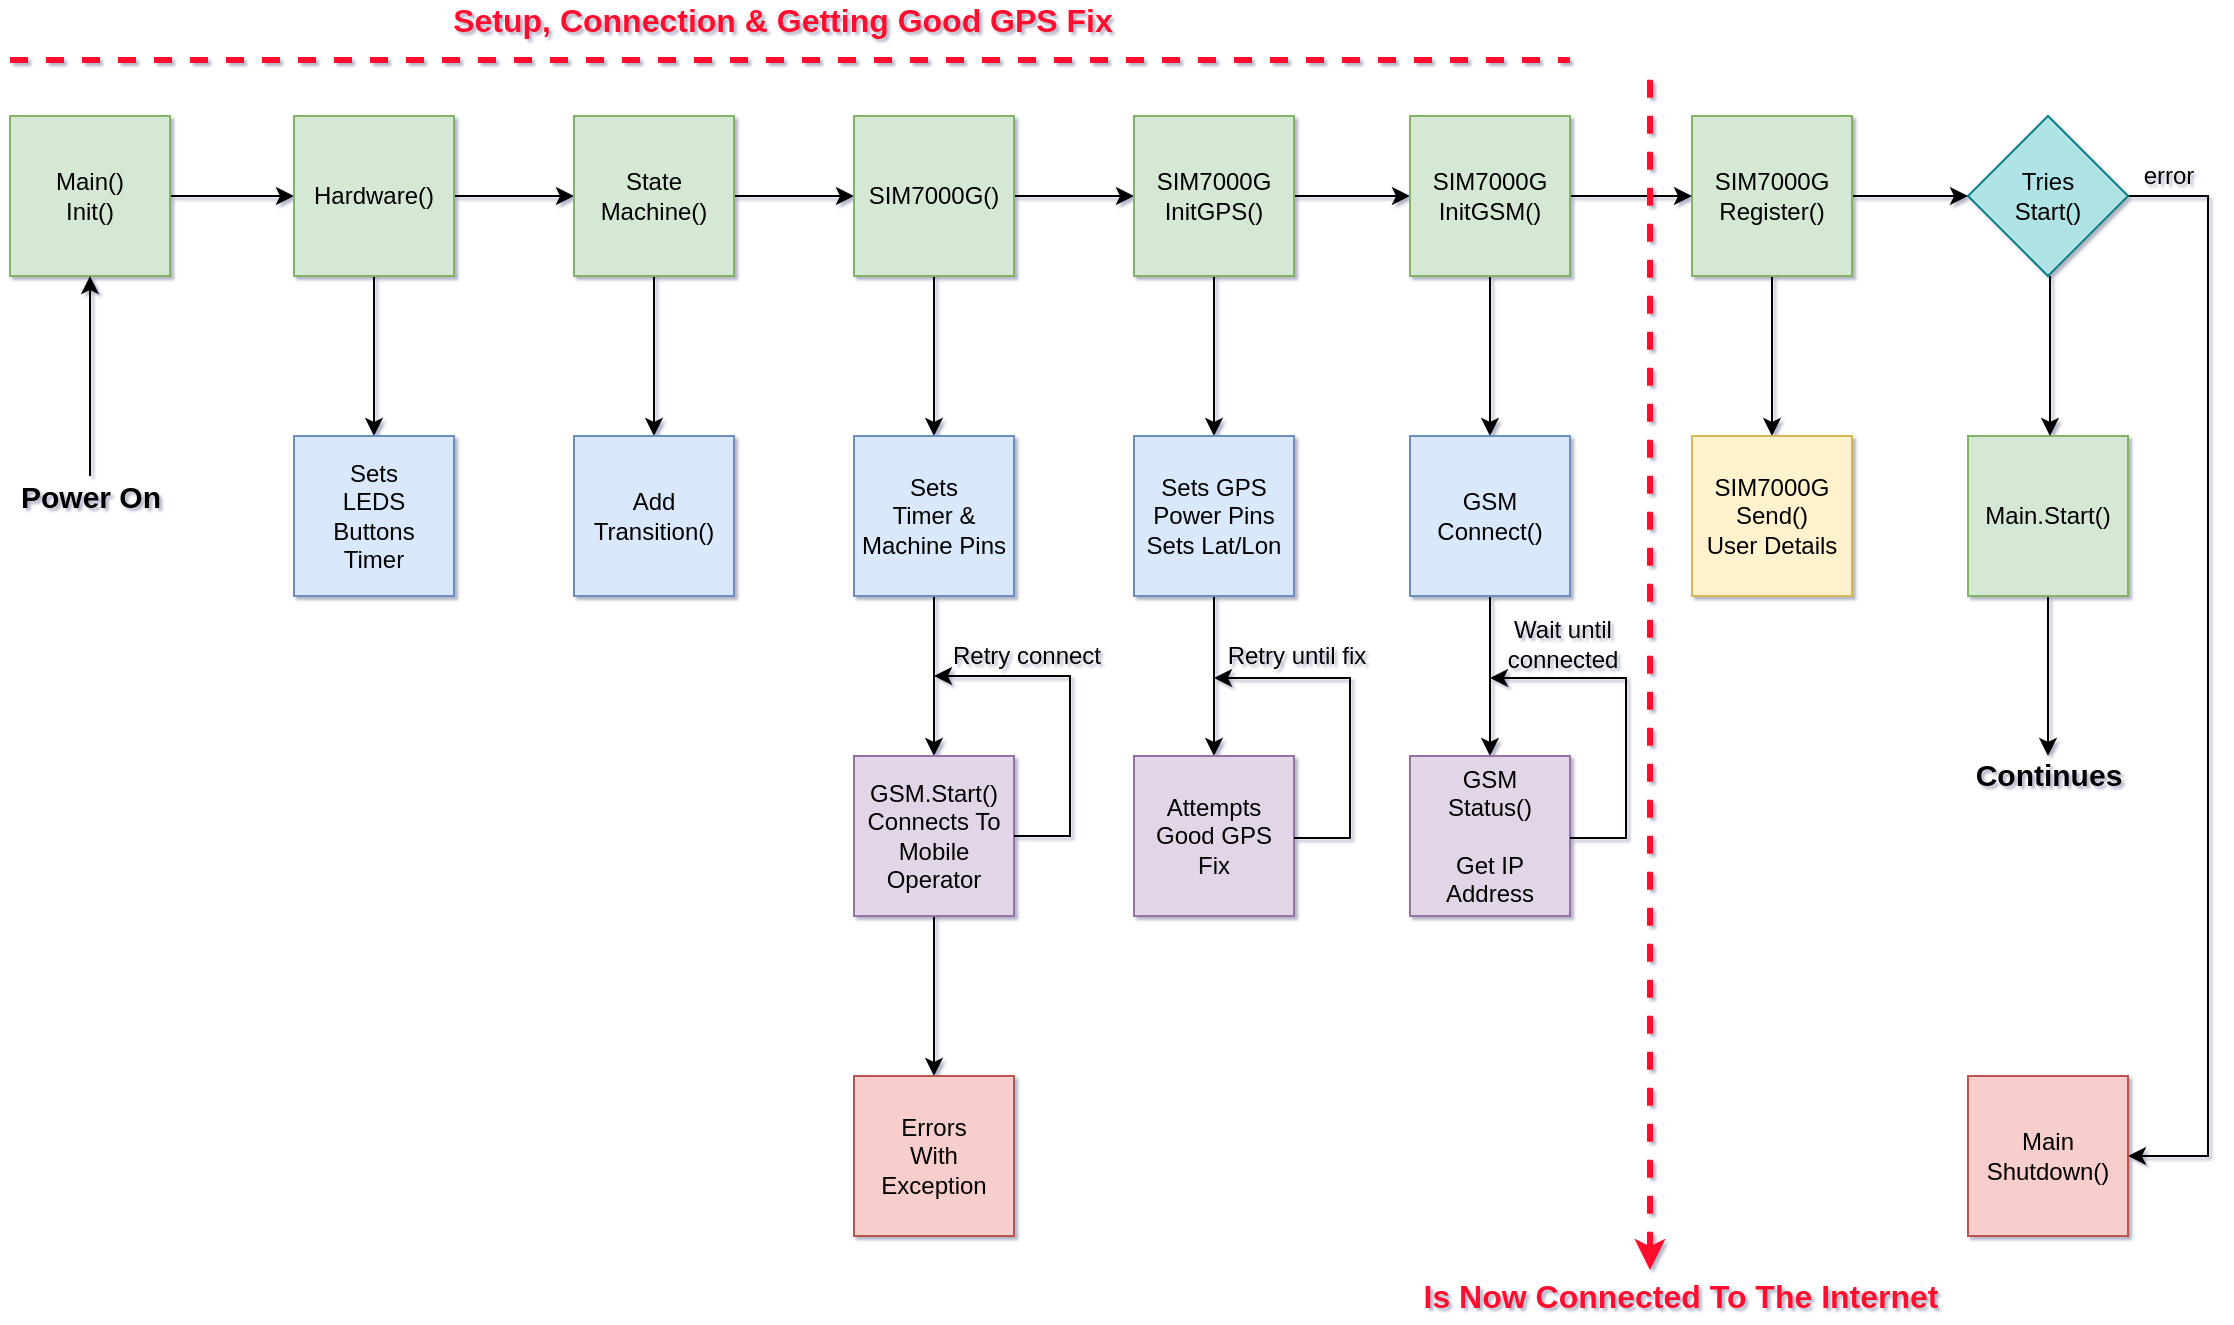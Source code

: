 <mxfile version="16.5.1" type="device"><diagram id="YP6MfUQKKnNm2DwwdcMG" name="Page-1"><mxGraphModel dx="1368" dy="878" grid="1" gridSize="10" guides="1" tooltips="1" connect="1" arrows="1" fold="1" page="1" pageScale="1" pageWidth="1169" pageHeight="827" math="0" shadow="1"><root><mxCell id="0"/><mxCell id="1" parent="0"/><mxCell id="U00drlHAvI_l8ygT_lff-9" style="edgeStyle=orthogonalEdgeStyle;rounded=0;orthogonalLoop=1;jettySize=auto;html=1;entryX=0;entryY=0.5;entryDx=0;entryDy=0;" parent="1" source="U00drlHAvI_l8ygT_lff-1" target="U00drlHAvI_l8ygT_lff-7" edge="1"><mxGeometry relative="1" as="geometry"/></mxCell><mxCell id="U00drlHAvI_l8ygT_lff-1" value="Main()&lt;br&gt;Init()" style="whiteSpace=wrap;html=1;aspect=fixed;fillColor=#d5e8d4;strokeColor=#82b366;" parent="1" vertex="1"><mxGeometry x="40" y="88" width="80" height="80" as="geometry"/></mxCell><mxCell id="U00drlHAvI_l8ygT_lff-42" style="edgeStyle=orthogonalEdgeStyle;rounded=0;orthogonalLoop=1;jettySize=auto;html=1;" parent="1" source="U00drlHAvI_l8ygT_lff-2" edge="1"><mxGeometry relative="1" as="geometry"><mxPoint x="1059" y="408" as="targetPoint"/></mxGeometry></mxCell><mxCell id="U00drlHAvI_l8ygT_lff-2" value="Main.Start()" style="whiteSpace=wrap;html=1;aspect=fixed;fillColor=#d5e8d4;strokeColor=#82b366;" parent="1" vertex="1"><mxGeometry x="1019" y="248" width="80" height="80" as="geometry"/></mxCell><mxCell id="U00drlHAvI_l8ygT_lff-4" style="edgeStyle=orthogonalEdgeStyle;rounded=0;orthogonalLoop=1;jettySize=auto;html=1;entryX=0.5;entryY=0;entryDx=0;entryDy=0;" parent="1" edge="1"><mxGeometry relative="1" as="geometry"><mxPoint x="1060" y="168" as="sourcePoint"/><mxPoint x="1060" y="248" as="targetPoint"/></mxGeometry></mxCell><mxCell id="U00drlHAvI_l8ygT_lff-35" style="edgeStyle=orthogonalEdgeStyle;rounded=0;orthogonalLoop=1;jettySize=auto;html=1;entryX=1;entryY=0.5;entryDx=0;entryDy=0;" parent="1" source="U00drlHAvI_l8ygT_lff-3" target="U00drlHAvI_l8ygT_lff-34" edge="1"><mxGeometry relative="1" as="geometry"><Array as="points"><mxPoint x="1139" y="128"/><mxPoint x="1139" y="608"/></Array></mxGeometry></mxCell><mxCell id="U00drlHAvI_l8ygT_lff-3" value="Tries&lt;br&gt;Start()" style="rhombus;whiteSpace=wrap;html=1;fillColor=#b0e3e6;strokeColor=#0e8088;" parent="1" vertex="1"><mxGeometry x="1019" y="88" width="80" height="80" as="geometry"/></mxCell><mxCell id="U00drlHAvI_l8ygT_lff-6" value="error" style="text;html=1;align=center;verticalAlign=middle;resizable=0;points=[];autosize=1;strokeColor=none;fillColor=none;" parent="1" vertex="1"><mxGeometry x="1099" y="108" width="40" height="20" as="geometry"/></mxCell><mxCell id="U00drlHAvI_l8ygT_lff-10" style="edgeStyle=orthogonalEdgeStyle;rounded=0;orthogonalLoop=1;jettySize=auto;html=1;" parent="1" source="U00drlHAvI_l8ygT_lff-7" target="U00drlHAvI_l8ygT_lff-8" edge="1"><mxGeometry relative="1" as="geometry"/></mxCell><mxCell id="U00drlHAvI_l8ygT_lff-14" style="edgeStyle=orthogonalEdgeStyle;rounded=0;orthogonalLoop=1;jettySize=auto;html=1;entryX=0;entryY=0.5;entryDx=0;entryDy=0;" parent="1" source="U00drlHAvI_l8ygT_lff-7" target="U00drlHAvI_l8ygT_lff-11" edge="1"><mxGeometry relative="1" as="geometry"/></mxCell><mxCell id="U00drlHAvI_l8ygT_lff-7" value="Hardware()" style="whiteSpace=wrap;html=1;aspect=fixed;fillColor=#d5e8d4;strokeColor=#82b366;" parent="1" vertex="1"><mxGeometry x="182" y="88" width="80" height="80" as="geometry"/></mxCell><mxCell id="U00drlHAvI_l8ygT_lff-8" value="Sets&lt;br&gt;LEDS&lt;br&gt;Buttons&lt;br&gt;Timer" style="whiteSpace=wrap;html=1;aspect=fixed;fillColor=#dae8fc;strokeColor=#6c8ebf;" parent="1" vertex="1"><mxGeometry x="182" y="248" width="80" height="80" as="geometry"/></mxCell><mxCell id="U00drlHAvI_l8ygT_lff-13" style="edgeStyle=orthogonalEdgeStyle;rounded=0;orthogonalLoop=1;jettySize=auto;html=1;entryX=0.5;entryY=0;entryDx=0;entryDy=0;" parent="1" source="U00drlHAvI_l8ygT_lff-11" target="U00drlHAvI_l8ygT_lff-12" edge="1"><mxGeometry relative="1" as="geometry"/></mxCell><mxCell id="U00drlHAvI_l8ygT_lff-16" style="edgeStyle=orthogonalEdgeStyle;rounded=0;orthogonalLoop=1;jettySize=auto;html=1;entryX=0;entryY=0.5;entryDx=0;entryDy=0;" parent="1" source="U00drlHAvI_l8ygT_lff-11" target="U00drlHAvI_l8ygT_lff-15" edge="1"><mxGeometry relative="1" as="geometry"/></mxCell><mxCell id="U00drlHAvI_l8ygT_lff-11" value="State&lt;br&gt;Machine()" style="whiteSpace=wrap;html=1;aspect=fixed;fillColor=#d5e8d4;strokeColor=#82b366;" parent="1" vertex="1"><mxGeometry x="322" y="88" width="80" height="80" as="geometry"/></mxCell><mxCell id="U00drlHAvI_l8ygT_lff-12" value="Add&lt;br&gt;Transition()" style="whiteSpace=wrap;html=1;aspect=fixed;fillColor=#dae8fc;strokeColor=#6c8ebf;" parent="1" vertex="1"><mxGeometry x="322" y="248" width="80" height="80" as="geometry"/></mxCell><mxCell id="U00drlHAvI_l8ygT_lff-24" style="edgeStyle=orthogonalEdgeStyle;rounded=0;orthogonalLoop=1;jettySize=auto;html=1;exitX=0.5;exitY=1;exitDx=0;exitDy=0;entryX=0.5;entryY=0;entryDx=0;entryDy=0;" parent="1" source="U00drlHAvI_l8ygT_lff-15" target="U00drlHAvI_l8ygT_lff-17" edge="1"><mxGeometry relative="1" as="geometry"/></mxCell><mxCell id="U00drlHAvI_l8ygT_lff-26" style="edgeStyle=orthogonalEdgeStyle;rounded=0;orthogonalLoop=1;jettySize=auto;html=1;entryX=0;entryY=0.5;entryDx=0;entryDy=0;" parent="1" source="U00drlHAvI_l8ygT_lff-15" target="U00drlHAvI_l8ygT_lff-25" edge="1"><mxGeometry relative="1" as="geometry"/></mxCell><mxCell id="U00drlHAvI_l8ygT_lff-15" value="SIM7000G()" style="whiteSpace=wrap;html=1;aspect=fixed;fillColor=#d5e8d4;strokeColor=#82b366;" parent="1" vertex="1"><mxGeometry x="462" y="88" width="80" height="80" as="geometry"/></mxCell><mxCell id="U00drlHAvI_l8ygT_lff-19" style="edgeStyle=orthogonalEdgeStyle;rounded=0;orthogonalLoop=1;jettySize=auto;html=1;entryX=0.5;entryY=0;entryDx=0;entryDy=0;" parent="1" source="U00drlHAvI_l8ygT_lff-17" target="U00drlHAvI_l8ygT_lff-18" edge="1"><mxGeometry relative="1" as="geometry"/></mxCell><mxCell id="U00drlHAvI_l8ygT_lff-17" value="Sets&lt;br&gt;Timer &amp;amp;&lt;br&gt;Machine Pins" style="whiteSpace=wrap;html=1;aspect=fixed;fillColor=#dae8fc;strokeColor=#6c8ebf;" parent="1" vertex="1"><mxGeometry x="462" y="248" width="80" height="80" as="geometry"/></mxCell><mxCell id="U00drlHAvI_l8ygT_lff-23" style="edgeStyle=orthogonalEdgeStyle;rounded=0;orthogonalLoop=1;jettySize=auto;html=1;entryX=0.5;entryY=0;entryDx=0;entryDy=0;" parent="1" source="U00drlHAvI_l8ygT_lff-18" target="U00drlHAvI_l8ygT_lff-22" edge="1"><mxGeometry relative="1" as="geometry"/></mxCell><mxCell id="U00drlHAvI_l8ygT_lff-18" value="GSM.Start()&lt;br&gt;Connects To&lt;br&gt;Mobile&lt;br&gt;Operator" style="whiteSpace=wrap;html=1;aspect=fixed;fillColor=#e1d5e7;strokeColor=#9673a6;" parent="1" vertex="1"><mxGeometry x="462" y="408" width="80" height="80" as="geometry"/></mxCell><mxCell id="U00drlHAvI_l8ygT_lff-20" value="" style="endArrow=classic;html=1;rounded=0;exitX=1;exitY=0.5;exitDx=0;exitDy=0;" parent="1" source="U00drlHAvI_l8ygT_lff-18" edge="1"><mxGeometry width="50" height="50" relative="1" as="geometry"><mxPoint x="422" y="398" as="sourcePoint"/><mxPoint x="502" y="368" as="targetPoint"/><Array as="points"><mxPoint x="570" y="448"/><mxPoint x="570" y="418"/><mxPoint x="570" y="368"/></Array></mxGeometry></mxCell><mxCell id="U00drlHAvI_l8ygT_lff-21" value="Retry connect" style="text;html=1;align=center;verticalAlign=middle;resizable=0;points=[];autosize=1;strokeColor=none;fillColor=none;" parent="1" vertex="1"><mxGeometry x="503" y="348" width="90" height="20" as="geometry"/></mxCell><mxCell id="U00drlHAvI_l8ygT_lff-22" value="Errors&lt;br&gt;With&lt;br&gt;Exception" style="whiteSpace=wrap;html=1;aspect=fixed;fillColor=#f8cecc;strokeColor=#b85450;" parent="1" vertex="1"><mxGeometry x="462" y="568" width="80" height="80" as="geometry"/></mxCell><mxCell id="U00drlHAvI_l8ygT_lff-28" style="edgeStyle=orthogonalEdgeStyle;rounded=0;orthogonalLoop=1;jettySize=auto;html=1;entryX=0.5;entryY=0;entryDx=0;entryDy=0;" parent="1" source="U00drlHAvI_l8ygT_lff-25" target="U00drlHAvI_l8ygT_lff-27" edge="1"><mxGeometry relative="1" as="geometry"/></mxCell><mxCell id="Hc01yn0TxI8XJFy_XOo_-10" value="" style="edgeStyle=orthogonalEdgeStyle;rounded=0;orthogonalLoop=1;jettySize=auto;html=1;" edge="1" parent="1" source="U00drlHAvI_l8ygT_lff-25" target="Hc01yn0TxI8XJFy_XOo_-4"><mxGeometry relative="1" as="geometry"/></mxCell><mxCell id="U00drlHAvI_l8ygT_lff-25" value="SIM7000G&lt;br&gt;InitGPS()" style="whiteSpace=wrap;html=1;aspect=fixed;fillColor=#d5e8d4;strokeColor=#82b366;" parent="1" vertex="1"><mxGeometry x="602" y="88" width="80" height="80" as="geometry"/></mxCell><mxCell id="U00drlHAvI_l8ygT_lff-37" style="edgeStyle=orthogonalEdgeStyle;rounded=0;orthogonalLoop=1;jettySize=auto;html=1;entryX=0.5;entryY=0;entryDx=0;entryDy=0;" parent="1" source="U00drlHAvI_l8ygT_lff-27" target="U00drlHAvI_l8ygT_lff-36" edge="1"><mxGeometry relative="1" as="geometry"/></mxCell><mxCell id="U00drlHAvI_l8ygT_lff-27" value="Sets GPS&lt;br&gt;Power Pins&lt;br&gt;Sets Lat/Lon" style="whiteSpace=wrap;html=1;aspect=fixed;fillColor=#dae8fc;strokeColor=#6c8ebf;" parent="1" vertex="1"><mxGeometry x="602" y="248" width="80" height="80" as="geometry"/></mxCell><mxCell id="U00drlHAvI_l8ygT_lff-31" style="edgeStyle=orthogonalEdgeStyle;rounded=0;orthogonalLoop=1;jettySize=auto;html=1;entryX=0.5;entryY=0;entryDx=0;entryDy=0;" parent="1" source="U00drlHAvI_l8ygT_lff-29" target="U00drlHAvI_l8ygT_lff-30" edge="1"><mxGeometry relative="1" as="geometry"/></mxCell><mxCell id="U00drlHAvI_l8ygT_lff-33" style="edgeStyle=orthogonalEdgeStyle;rounded=0;orthogonalLoop=1;jettySize=auto;html=1;entryX=0;entryY=0.5;entryDx=0;entryDy=0;" parent="1" source="U00drlHAvI_l8ygT_lff-29" target="U00drlHAvI_l8ygT_lff-3" edge="1"><mxGeometry relative="1" as="geometry"/></mxCell><mxCell id="U00drlHAvI_l8ygT_lff-29" value="SIM7000G&lt;br&gt;Register()" style="whiteSpace=wrap;html=1;aspect=fixed;fillColor=#d5e8d4;strokeColor=#82b366;" parent="1" vertex="1"><mxGeometry x="881" y="88" width="80" height="80" as="geometry"/></mxCell><mxCell id="U00drlHAvI_l8ygT_lff-30" value="SIM7000G&lt;br&gt;Send()&lt;br&gt;User Details" style="whiteSpace=wrap;html=1;aspect=fixed;fillColor=#fff2cc;strokeColor=#d6b656;" parent="1" vertex="1"><mxGeometry x="881" y="248" width="80" height="80" as="geometry"/></mxCell><mxCell id="U00drlHAvI_l8ygT_lff-34" value="Main&lt;br&gt;Shutdown()" style="whiteSpace=wrap;html=1;aspect=fixed;fillColor=#f8cecc;strokeColor=#b85450;" parent="1" vertex="1"><mxGeometry x="1019" y="568" width="80" height="80" as="geometry"/></mxCell><mxCell id="U00drlHAvI_l8ygT_lff-36" value="Attempts&lt;br&gt;Good GPS&lt;br&gt;Fix" style="whiteSpace=wrap;html=1;aspect=fixed;fillColor=#e1d5e7;strokeColor=#9673a6;" parent="1" vertex="1"><mxGeometry x="602" y="408" width="80" height="80" as="geometry"/></mxCell><mxCell id="U00drlHAvI_l8ygT_lff-41" value="Retry until fix" style="text;html=1;align=center;verticalAlign=middle;resizable=0;points=[];autosize=1;strokeColor=none;fillColor=none;" parent="1" vertex="1"><mxGeometry x="643" y="348" width="80" height="20" as="geometry"/></mxCell><mxCell id="U00drlHAvI_l8ygT_lff-43" value="&lt;b&gt;&lt;font style=&quot;font-size: 15px&quot;&gt;Continues&lt;/font&gt;&lt;/b&gt;" style="text;html=1;align=center;verticalAlign=middle;resizable=0;points=[];autosize=1;strokeColor=none;fillColor=none;" parent="1" vertex="1"><mxGeometry x="1014" y="407" width="90" height="20" as="geometry"/></mxCell><mxCell id="U00drlHAvI_l8ygT_lff-45" style="edgeStyle=orthogonalEdgeStyle;rounded=0;orthogonalLoop=1;jettySize=auto;html=1;entryX=0.5;entryY=1;entryDx=0;entryDy=0;fontSize=15;" parent="1" source="U00drlHAvI_l8ygT_lff-44" target="U00drlHAvI_l8ygT_lff-1" edge="1"><mxGeometry relative="1" as="geometry"/></mxCell><mxCell id="U00drlHAvI_l8ygT_lff-44" value="&lt;b&gt;&lt;font style=&quot;font-size: 15px&quot;&gt;Power On&lt;/font&gt;&lt;/b&gt;" style="text;html=1;align=center;verticalAlign=middle;resizable=0;points=[];autosize=1;strokeColor=none;fillColor=none;" parent="1" vertex="1"><mxGeometry x="35" y="268" width="90" height="20" as="geometry"/></mxCell><mxCell id="Hc01yn0TxI8XJFy_XOo_-3" value="" style="endArrow=classic;html=1;rounded=0;exitX=1;exitY=0.5;exitDx=0;exitDy=0;" edge="1" parent="1"><mxGeometry width="50" height="50" relative="1" as="geometry"><mxPoint x="682" y="449" as="sourcePoint"/><mxPoint x="642" y="369" as="targetPoint"/><Array as="points"><mxPoint x="710" y="449"/><mxPoint x="710" y="419"/><mxPoint x="710" y="369"/></Array></mxGeometry></mxCell><mxCell id="Hc01yn0TxI8XJFy_XOo_-9" value="" style="edgeStyle=orthogonalEdgeStyle;rounded=0;orthogonalLoop=1;jettySize=auto;html=1;" edge="1" parent="1" source="Hc01yn0TxI8XJFy_XOo_-4" target="Hc01yn0TxI8XJFy_XOo_-5"><mxGeometry relative="1" as="geometry"/></mxCell><mxCell id="Hc01yn0TxI8XJFy_XOo_-11" value="" style="edgeStyle=orthogonalEdgeStyle;rounded=0;orthogonalLoop=1;jettySize=auto;html=1;" edge="1" parent="1" source="Hc01yn0TxI8XJFy_XOo_-4" target="U00drlHAvI_l8ygT_lff-29"><mxGeometry relative="1" as="geometry"/></mxCell><mxCell id="Hc01yn0TxI8XJFy_XOo_-4" value="SIM7000G&lt;br&gt;InitGSM()" style="whiteSpace=wrap;html=1;aspect=fixed;fillColor=#d5e8d4;strokeColor=#82b366;" vertex="1" parent="1"><mxGeometry x="740" y="88" width="80" height="80" as="geometry"/></mxCell><mxCell id="Hc01yn0TxI8XJFy_XOo_-12" value="" style="edgeStyle=orthogonalEdgeStyle;rounded=0;orthogonalLoop=1;jettySize=auto;html=1;" edge="1" parent="1" source="Hc01yn0TxI8XJFy_XOo_-5" target="Hc01yn0TxI8XJFy_XOo_-6"><mxGeometry relative="1" as="geometry"/></mxCell><mxCell id="Hc01yn0TxI8XJFy_XOo_-5" value="GSM&lt;br&gt;Connect()" style="whiteSpace=wrap;html=1;aspect=fixed;fillColor=#dae8fc;strokeColor=#6c8ebf;" vertex="1" parent="1"><mxGeometry x="740" y="248" width="80" height="80" as="geometry"/></mxCell><mxCell id="Hc01yn0TxI8XJFy_XOo_-6" value="GSM&lt;br&gt;Status()&lt;br&gt;&lt;br&gt;Get IP Address" style="whiteSpace=wrap;html=1;aspect=fixed;fillColor=#e1d5e7;strokeColor=#9673a6;" vertex="1" parent="1"><mxGeometry x="740" y="408" width="80" height="80" as="geometry"/></mxCell><mxCell id="Hc01yn0TxI8XJFy_XOo_-7" value="Wait until&lt;br&gt;connected" style="text;html=1;align=center;verticalAlign=middle;resizable=0;points=[];autosize=1;strokeColor=none;fillColor=none;" vertex="1" parent="1"><mxGeometry x="781" y="337" width="70" height="30" as="geometry"/></mxCell><mxCell id="Hc01yn0TxI8XJFy_XOo_-8" value="" style="endArrow=classic;html=1;rounded=0;exitX=1;exitY=0.5;exitDx=0;exitDy=0;" edge="1" parent="1"><mxGeometry width="50" height="50" relative="1" as="geometry"><mxPoint x="820" y="449" as="sourcePoint"/><mxPoint x="780" y="369" as="targetPoint"/><Array as="points"><mxPoint x="848" y="449"/><mxPoint x="848" y="419"/><mxPoint x="848" y="369"/></Array></mxGeometry></mxCell><mxCell id="Hc01yn0TxI8XJFy_XOo_-14" value="" style="endArrow=none;dashed=1;html=1;rounded=0;strokeWidth=3;strokeColor=#FF0D2D;endFill=0;startArrow=classic;startFill=1;" edge="1" parent="1"><mxGeometry width="50" height="50" relative="1" as="geometry"><mxPoint x="860" y="665" as="sourcePoint"/><mxPoint x="860" y="68" as="targetPoint"/></mxGeometry></mxCell><mxCell id="Hc01yn0TxI8XJFy_XOo_-15" value="&lt;font style=&quot;font-size: 16px&quot; color=&quot;#ff0d2d&quot;&gt;&lt;b&gt;Is Now Connected To The Internet&lt;/b&gt;&lt;/font&gt;" style="text;html=1;align=center;verticalAlign=middle;resizable=0;points=[];autosize=1;strokeColor=none;fillColor=none;" vertex="1" parent="1"><mxGeometry x="740" y="668" width="270" height="20" as="geometry"/></mxCell><mxCell id="Hc01yn0TxI8XJFy_XOo_-16" value="" style="endArrow=none;dashed=1;html=1;rounded=0;fontSize=16;fontColor=#FF0D2D;strokeColor=#FF0D2D;strokeWidth=3;" edge="1" parent="1"><mxGeometry width="50" height="50" relative="1" as="geometry"><mxPoint x="40" y="60" as="sourcePoint"/><mxPoint x="820" y="60" as="targetPoint"/></mxGeometry></mxCell><mxCell id="Hc01yn0TxI8XJFy_XOo_-17" value="&lt;font style=&quot;font-size: 16px&quot; color=&quot;#ff0d2d&quot;&gt;&lt;b&gt;Setup, Connection &amp;amp; Getting Good GPS Fix&lt;/b&gt;&lt;/font&gt;" style="text;html=1;align=center;verticalAlign=middle;resizable=0;points=[];autosize=1;strokeColor=none;fillColor=none;" vertex="1" parent="1"><mxGeometry x="251" y="30" width="350" height="20" as="geometry"/></mxCell></root></mxGraphModel></diagram></mxfile>